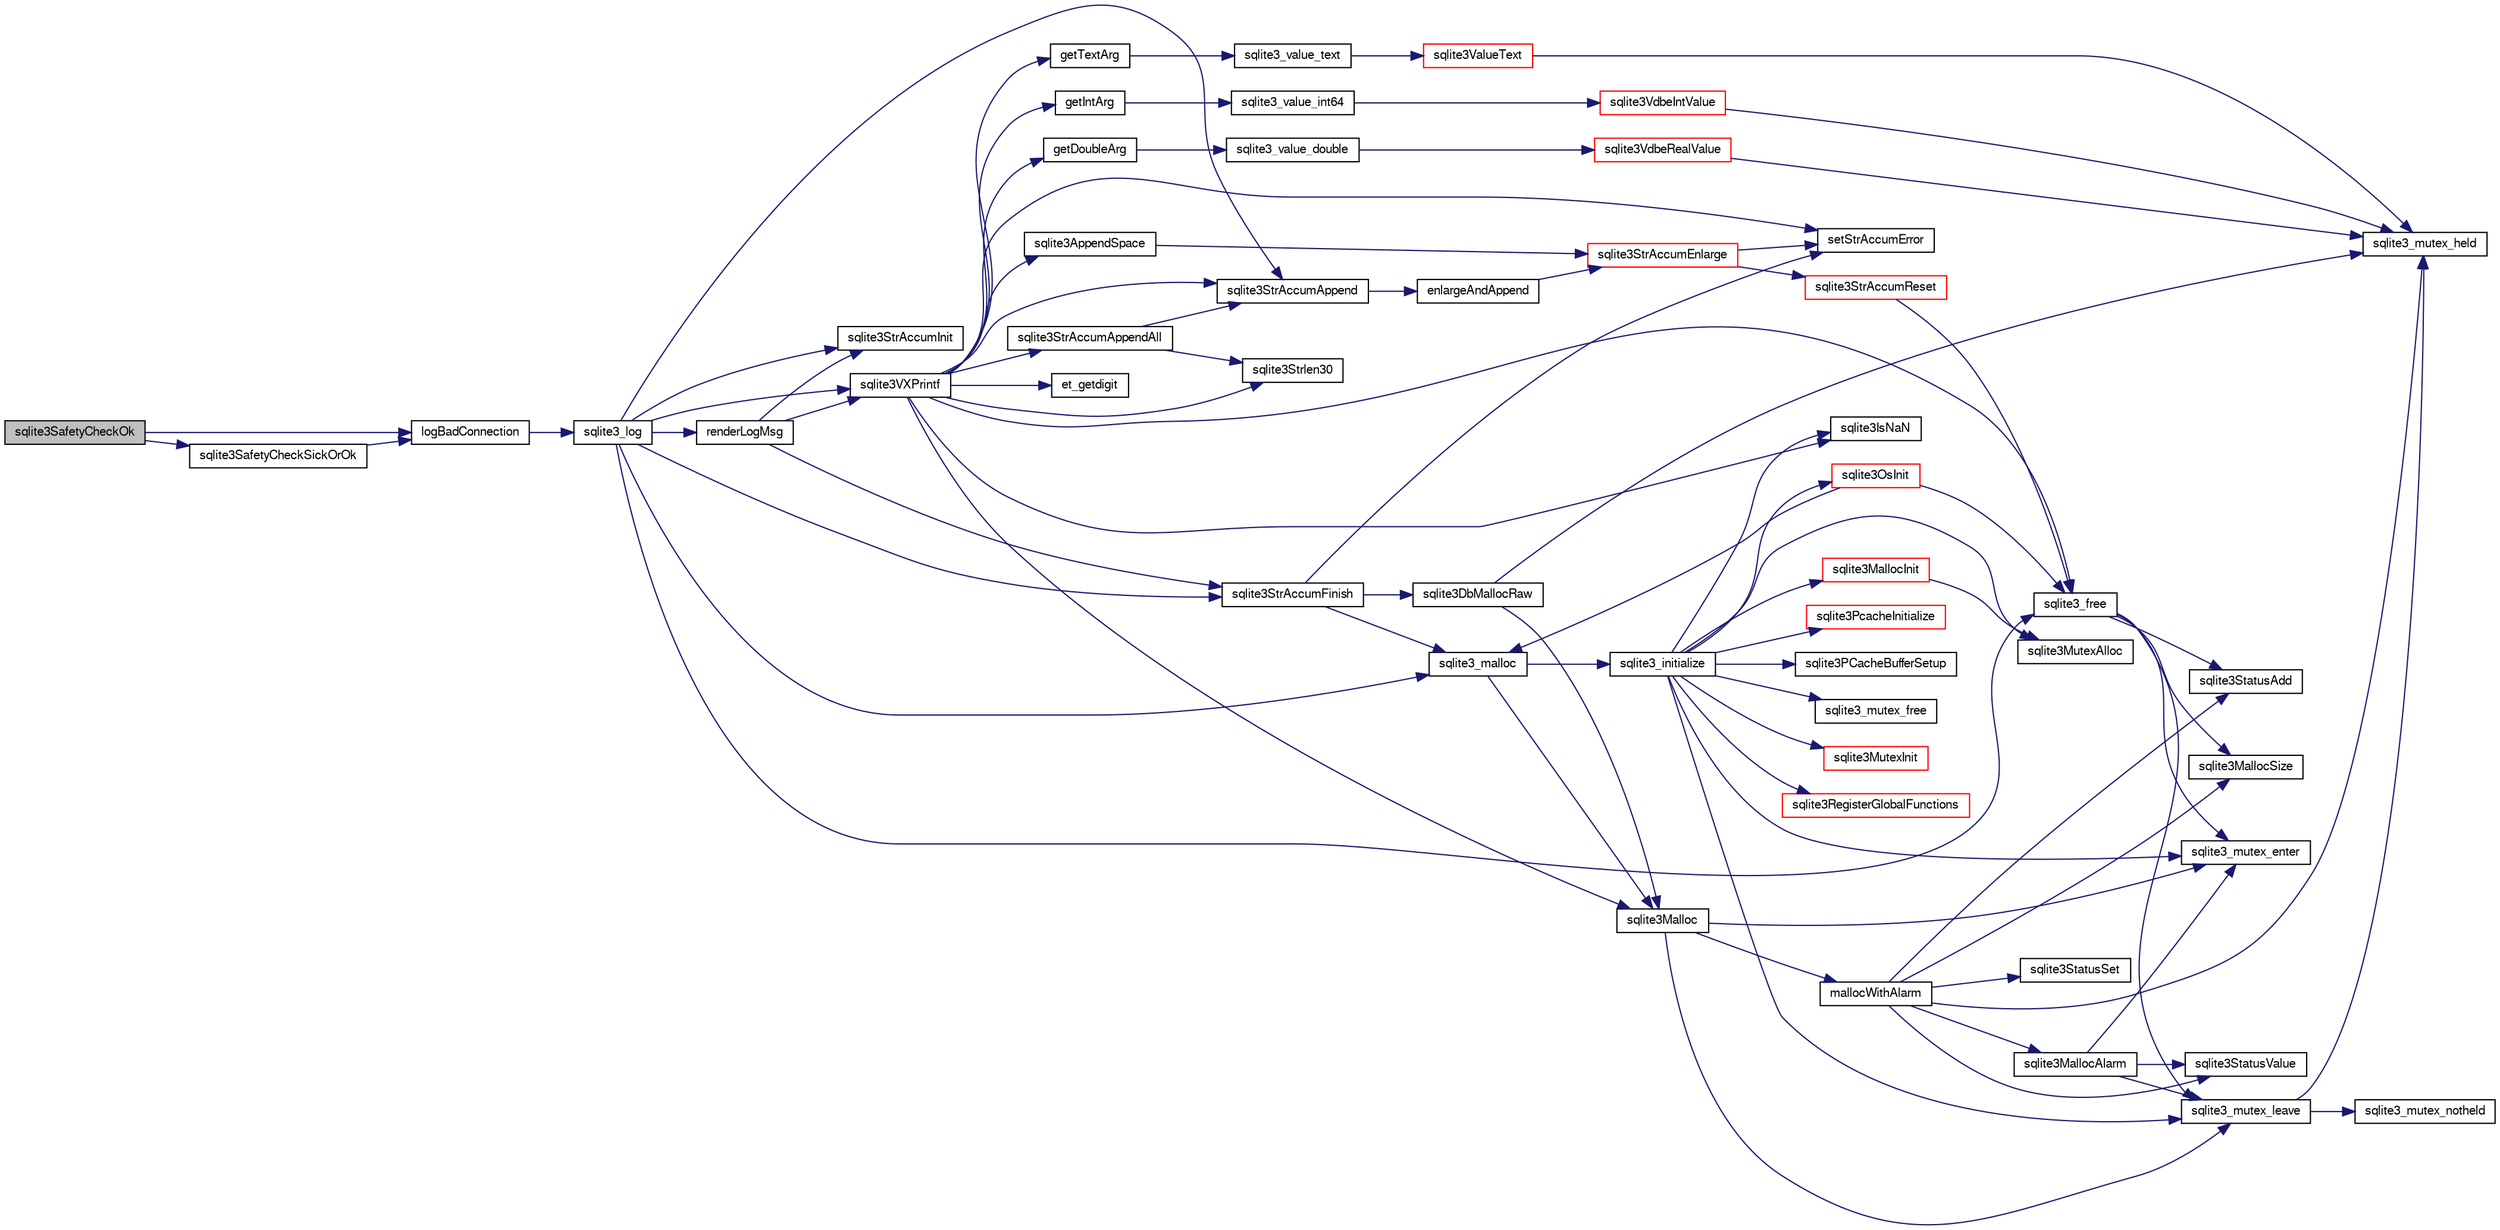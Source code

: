 digraph "sqlite3SafetyCheckOk"
{
  edge [fontname="FreeSans",fontsize="10",labelfontname="FreeSans",labelfontsize="10"];
  node [fontname="FreeSans",fontsize="10",shape=record];
  rankdir="LR";
  Node689468 [label="sqlite3SafetyCheckOk",height=0.2,width=0.4,color="black", fillcolor="grey75", style="filled", fontcolor="black"];
  Node689468 -> Node689469 [color="midnightblue",fontsize="10",style="solid",fontname="FreeSans"];
  Node689469 [label="logBadConnection",height=0.2,width=0.4,color="black", fillcolor="white", style="filled",URL="$sqlite3_8c.html#a8aa249fac852b22bb1227e2bc2921f11"];
  Node689469 -> Node689470 [color="midnightblue",fontsize="10",style="solid",fontname="FreeSans"];
  Node689470 [label="sqlite3_log",height=0.2,width=0.4,color="black", fillcolor="white", style="filled",URL="$sqlite3_8c.html#a298c9699bf9c143662c6b1fec4b2dc3b"];
  Node689470 -> Node689471 [color="midnightblue",fontsize="10",style="solid",fontname="FreeSans"];
  Node689471 [label="renderLogMsg",height=0.2,width=0.4,color="black", fillcolor="white", style="filled",URL="$sqlite3_8c.html#a7a02b43ce0a27bb52085c7f446d115af"];
  Node689471 -> Node689472 [color="midnightblue",fontsize="10",style="solid",fontname="FreeSans"];
  Node689472 [label="sqlite3StrAccumInit",height=0.2,width=0.4,color="black", fillcolor="white", style="filled",URL="$sqlite3_8c.html#aabf95e113b9d54d519cd15a56215f560"];
  Node689471 -> Node689473 [color="midnightblue",fontsize="10",style="solid",fontname="FreeSans"];
  Node689473 [label="sqlite3VXPrintf",height=0.2,width=0.4,color="black", fillcolor="white", style="filled",URL="$sqlite3_8c.html#a63c25806c9bd4a2b76f9a0eb232c6bde"];
  Node689473 -> Node689474 [color="midnightblue",fontsize="10",style="solid",fontname="FreeSans"];
  Node689474 [label="sqlite3StrAccumAppend",height=0.2,width=0.4,color="black", fillcolor="white", style="filled",URL="$sqlite3_8c.html#a56664fa33def33c5a5245b623441d5e0"];
  Node689474 -> Node689475 [color="midnightblue",fontsize="10",style="solid",fontname="FreeSans"];
  Node689475 [label="enlargeAndAppend",height=0.2,width=0.4,color="black", fillcolor="white", style="filled",URL="$sqlite3_8c.html#a25b21e61dc0883d849890eaa8a18088a"];
  Node689475 -> Node689476 [color="midnightblue",fontsize="10",style="solid",fontname="FreeSans"];
  Node689476 [label="sqlite3StrAccumEnlarge",height=0.2,width=0.4,color="red", fillcolor="white", style="filled",URL="$sqlite3_8c.html#a38976500a97c69d65086eeccca82dd96"];
  Node689476 -> Node689477 [color="midnightblue",fontsize="10",style="solid",fontname="FreeSans"];
  Node689477 [label="setStrAccumError",height=0.2,width=0.4,color="black", fillcolor="white", style="filled",URL="$sqlite3_8c.html#a3dc479a1fc8ba1ab8edfe51f8a0b102c"];
  Node689476 -> Node689478 [color="midnightblue",fontsize="10",style="solid",fontname="FreeSans"];
  Node689478 [label="sqlite3StrAccumReset",height=0.2,width=0.4,color="red", fillcolor="white", style="filled",URL="$sqlite3_8c.html#ad7e70f4ec9d2fa3a63a371e2c7c555d8"];
  Node689478 -> Node689485 [color="midnightblue",fontsize="10",style="solid",fontname="FreeSans"];
  Node689485 [label="sqlite3_free",height=0.2,width=0.4,color="black", fillcolor="white", style="filled",URL="$sqlite3_8c.html#a6552349e36a8a691af5487999ab09519"];
  Node689485 -> Node689486 [color="midnightblue",fontsize="10",style="solid",fontname="FreeSans"];
  Node689486 [label="sqlite3_mutex_enter",height=0.2,width=0.4,color="black", fillcolor="white", style="filled",URL="$sqlite3_8c.html#a1c12cde690bd89f104de5cbad12a6bf5"];
  Node689485 -> Node689487 [color="midnightblue",fontsize="10",style="solid",fontname="FreeSans"];
  Node689487 [label="sqlite3StatusAdd",height=0.2,width=0.4,color="black", fillcolor="white", style="filled",URL="$sqlite3_8c.html#afa029f93586aeab4cc85360905dae9cd"];
  Node689485 -> Node689483 [color="midnightblue",fontsize="10",style="solid",fontname="FreeSans"];
  Node689483 [label="sqlite3MallocSize",height=0.2,width=0.4,color="black", fillcolor="white", style="filled",URL="$sqlite3_8c.html#acf5d2a5f35270bafb050bd2def576955"];
  Node689485 -> Node689488 [color="midnightblue",fontsize="10",style="solid",fontname="FreeSans"];
  Node689488 [label="sqlite3_mutex_leave",height=0.2,width=0.4,color="black", fillcolor="white", style="filled",URL="$sqlite3_8c.html#a5838d235601dbd3c1fa993555c6bcc93"];
  Node689488 -> Node689480 [color="midnightblue",fontsize="10",style="solid",fontname="FreeSans"];
  Node689480 [label="sqlite3_mutex_held",height=0.2,width=0.4,color="black", fillcolor="white", style="filled",URL="$sqlite3_8c.html#acf77da68932b6bc163c5e68547ecc3e7"];
  Node689488 -> Node689489 [color="midnightblue",fontsize="10",style="solid",fontname="FreeSans"];
  Node689489 [label="sqlite3_mutex_notheld",height=0.2,width=0.4,color="black", fillcolor="white", style="filled",URL="$sqlite3_8c.html#a83967c837c1c000d3b5adcfaa688f5dc"];
  Node689473 -> Node689746 [color="midnightblue",fontsize="10",style="solid",fontname="FreeSans"];
  Node689746 [label="getIntArg",height=0.2,width=0.4,color="black", fillcolor="white", style="filled",URL="$sqlite3_8c.html#abff258963dbd9205fb299851a64c67be"];
  Node689746 -> Node689630 [color="midnightblue",fontsize="10",style="solid",fontname="FreeSans"];
  Node689630 [label="sqlite3_value_int64",height=0.2,width=0.4,color="black", fillcolor="white", style="filled",URL="$sqlite3_8c.html#ab38d8627f4750672e72712df0b709e0d"];
  Node689630 -> Node689618 [color="midnightblue",fontsize="10",style="solid",fontname="FreeSans"];
  Node689618 [label="sqlite3VdbeIntValue",height=0.2,width=0.4,color="red", fillcolor="white", style="filled",URL="$sqlite3_8c.html#a3dc28e3bfdbecf81633c3697a3aacd45"];
  Node689618 -> Node689480 [color="midnightblue",fontsize="10",style="solid",fontname="FreeSans"];
  Node689473 -> Node689492 [color="midnightblue",fontsize="10",style="solid",fontname="FreeSans"];
  Node689492 [label="sqlite3Malloc",height=0.2,width=0.4,color="black", fillcolor="white", style="filled",URL="$sqlite3_8c.html#a361a2eaa846b1885f123abe46f5d8b2b"];
  Node689492 -> Node689486 [color="midnightblue",fontsize="10",style="solid",fontname="FreeSans"];
  Node689492 -> Node689493 [color="midnightblue",fontsize="10",style="solid",fontname="FreeSans"];
  Node689493 [label="mallocWithAlarm",height=0.2,width=0.4,color="black", fillcolor="white", style="filled",URL="$sqlite3_8c.html#ab070d5cf8e48ec8a6a43cf025d48598b"];
  Node689493 -> Node689480 [color="midnightblue",fontsize="10",style="solid",fontname="FreeSans"];
  Node689493 -> Node689494 [color="midnightblue",fontsize="10",style="solid",fontname="FreeSans"];
  Node689494 [label="sqlite3StatusSet",height=0.2,width=0.4,color="black", fillcolor="white", style="filled",URL="$sqlite3_8c.html#afec7586c01fcb5ea17dc9d7725a589d9"];
  Node689493 -> Node689495 [color="midnightblue",fontsize="10",style="solid",fontname="FreeSans"];
  Node689495 [label="sqlite3StatusValue",height=0.2,width=0.4,color="black", fillcolor="white", style="filled",URL="$sqlite3_8c.html#a30b8ac296c6e200c1fa57708d52c6ef6"];
  Node689493 -> Node689496 [color="midnightblue",fontsize="10",style="solid",fontname="FreeSans"];
  Node689496 [label="sqlite3MallocAlarm",height=0.2,width=0.4,color="black", fillcolor="white", style="filled",URL="$sqlite3_8c.html#ada66988e8471d1198f3219c062377508"];
  Node689496 -> Node689495 [color="midnightblue",fontsize="10",style="solid",fontname="FreeSans"];
  Node689496 -> Node689488 [color="midnightblue",fontsize="10",style="solid",fontname="FreeSans"];
  Node689496 -> Node689486 [color="midnightblue",fontsize="10",style="solid",fontname="FreeSans"];
  Node689493 -> Node689483 [color="midnightblue",fontsize="10",style="solid",fontname="FreeSans"];
  Node689493 -> Node689487 [color="midnightblue",fontsize="10",style="solid",fontname="FreeSans"];
  Node689492 -> Node689488 [color="midnightblue",fontsize="10",style="solid",fontname="FreeSans"];
  Node689473 -> Node689477 [color="midnightblue",fontsize="10",style="solid",fontname="FreeSans"];
  Node689473 -> Node689747 [color="midnightblue",fontsize="10",style="solid",fontname="FreeSans"];
  Node689747 [label="getDoubleArg",height=0.2,width=0.4,color="black", fillcolor="white", style="filled",URL="$sqlite3_8c.html#a1cf25120072c85bd261983b24c12c3d9"];
  Node689747 -> Node689634 [color="midnightblue",fontsize="10",style="solid",fontname="FreeSans"];
  Node689634 [label="sqlite3_value_double",height=0.2,width=0.4,color="black", fillcolor="white", style="filled",URL="$sqlite3_8c.html#a3e50c1a2dd484a8b6911c9d163816b88"];
  Node689634 -> Node689635 [color="midnightblue",fontsize="10",style="solid",fontname="FreeSans"];
  Node689635 [label="sqlite3VdbeRealValue",height=0.2,width=0.4,color="red", fillcolor="white", style="filled",URL="$sqlite3_8c.html#a5bf943a4f9a5516911b3bc610e3d64e0"];
  Node689635 -> Node689480 [color="midnightblue",fontsize="10",style="solid",fontname="FreeSans"];
  Node689473 -> Node689639 [color="midnightblue",fontsize="10",style="solid",fontname="FreeSans"];
  Node689639 [label="sqlite3IsNaN",height=0.2,width=0.4,color="black", fillcolor="white", style="filled",URL="$sqlite3_8c.html#aed4d78203877c3486765ccbc7feebb50"];
  Node689473 -> Node689555 [color="midnightblue",fontsize="10",style="solid",fontname="FreeSans"];
  Node689555 [label="sqlite3Strlen30",height=0.2,width=0.4,color="black", fillcolor="white", style="filled",URL="$sqlite3_8c.html#a3dcd80ba41f1a308193dee74857b62a7"];
  Node689473 -> Node689748 [color="midnightblue",fontsize="10",style="solid",fontname="FreeSans"];
  Node689748 [label="et_getdigit",height=0.2,width=0.4,color="black", fillcolor="white", style="filled",URL="$sqlite3_8c.html#a40c5a308749ad07cc2397a53e081bff0"];
  Node689473 -> Node689749 [color="midnightblue",fontsize="10",style="solid",fontname="FreeSans"];
  Node689749 [label="getTextArg",height=0.2,width=0.4,color="black", fillcolor="white", style="filled",URL="$sqlite3_8c.html#afbb41850423ef20071cefaab0431e04d"];
  Node689749 -> Node689561 [color="midnightblue",fontsize="10",style="solid",fontname="FreeSans"];
  Node689561 [label="sqlite3_value_text",height=0.2,width=0.4,color="black", fillcolor="white", style="filled",URL="$sqlite3_8c.html#aef2ace3239e6dd59c74110faa70f8171"];
  Node689561 -> Node689562 [color="midnightblue",fontsize="10",style="solid",fontname="FreeSans"];
  Node689562 [label="sqlite3ValueText",height=0.2,width=0.4,color="red", fillcolor="white", style="filled",URL="$sqlite3_8c.html#ad567a94e52d1adf81f4857fdba00a59b"];
  Node689562 -> Node689480 [color="midnightblue",fontsize="10",style="solid",fontname="FreeSans"];
  Node689473 -> Node689750 [color="midnightblue",fontsize="10",style="solid",fontname="FreeSans"];
  Node689750 [label="sqlite3StrAccumAppendAll",height=0.2,width=0.4,color="black", fillcolor="white", style="filled",URL="$sqlite3_8c.html#acaf8f3e4f99a3c3a4a77e9c987547289"];
  Node689750 -> Node689474 [color="midnightblue",fontsize="10",style="solid",fontname="FreeSans"];
  Node689750 -> Node689555 [color="midnightblue",fontsize="10",style="solid",fontname="FreeSans"];
  Node689473 -> Node689751 [color="midnightblue",fontsize="10",style="solid",fontname="FreeSans"];
  Node689751 [label="sqlite3AppendSpace",height=0.2,width=0.4,color="black", fillcolor="white", style="filled",URL="$sqlite3_8c.html#aefd38a5afc0020d4a93855c3ee7c63a8"];
  Node689751 -> Node689476 [color="midnightblue",fontsize="10",style="solid",fontname="FreeSans"];
  Node689473 -> Node689485 [color="midnightblue",fontsize="10",style="solid",fontname="FreeSans"];
  Node689471 -> Node689582 [color="midnightblue",fontsize="10",style="solid",fontname="FreeSans"];
  Node689582 [label="sqlite3StrAccumFinish",height=0.2,width=0.4,color="black", fillcolor="white", style="filled",URL="$sqlite3_8c.html#adb7f26b10ac1b847db6f000ef4c2e2ba"];
  Node689582 -> Node689491 [color="midnightblue",fontsize="10",style="solid",fontname="FreeSans"];
  Node689491 [label="sqlite3DbMallocRaw",height=0.2,width=0.4,color="black", fillcolor="white", style="filled",URL="$sqlite3_8c.html#abbe8be0cf7175e11ddc3e2218fad924e"];
  Node689491 -> Node689480 [color="midnightblue",fontsize="10",style="solid",fontname="FreeSans"];
  Node689491 -> Node689492 [color="midnightblue",fontsize="10",style="solid",fontname="FreeSans"];
  Node689582 -> Node689557 [color="midnightblue",fontsize="10",style="solid",fontname="FreeSans"];
  Node689557 [label="sqlite3_malloc",height=0.2,width=0.4,color="black", fillcolor="white", style="filled",URL="$sqlite3_8c.html#ac79dba55fc32b6a840cf5a9769bce7cd"];
  Node689557 -> Node689498 [color="midnightblue",fontsize="10",style="solid",fontname="FreeSans"];
  Node689498 [label="sqlite3_initialize",height=0.2,width=0.4,color="black", fillcolor="white", style="filled",URL="$sqlite3_8c.html#ab0c0ee2d5d4cf8b28e9572296a8861df"];
  Node689498 -> Node689499 [color="midnightblue",fontsize="10",style="solid",fontname="FreeSans"];
  Node689499 [label="sqlite3MutexInit",height=0.2,width=0.4,color="red", fillcolor="white", style="filled",URL="$sqlite3_8c.html#a7906afcdd1cdb3d0007eb932398a1158"];
  Node689498 -> Node689517 [color="midnightblue",fontsize="10",style="solid",fontname="FreeSans"];
  Node689517 [label="sqlite3MutexAlloc",height=0.2,width=0.4,color="black", fillcolor="white", style="filled",URL="$sqlite3_8c.html#a0e3f432ee581f6876b590e7ad7e84e19"];
  Node689498 -> Node689486 [color="midnightblue",fontsize="10",style="solid",fontname="FreeSans"];
  Node689498 -> Node689518 [color="midnightblue",fontsize="10",style="solid",fontname="FreeSans"];
  Node689518 [label="sqlite3MallocInit",height=0.2,width=0.4,color="red", fillcolor="white", style="filled",URL="$sqlite3_8c.html#a9e06f9e7cad0d83ce80ab493c9533552"];
  Node689518 -> Node689517 [color="midnightblue",fontsize="10",style="solid",fontname="FreeSans"];
  Node689498 -> Node689488 [color="midnightblue",fontsize="10",style="solid",fontname="FreeSans"];
  Node689498 -> Node689558 [color="midnightblue",fontsize="10",style="solid",fontname="FreeSans"];
  Node689558 [label="sqlite3RegisterGlobalFunctions",height=0.2,width=0.4,color="red", fillcolor="white", style="filled",URL="$sqlite3_8c.html#a9f75bd111010f29e1b8d74344473c4ec"];
  Node689498 -> Node689739 [color="midnightblue",fontsize="10",style="solid",fontname="FreeSans"];
  Node689739 [label="sqlite3PcacheInitialize",height=0.2,width=0.4,color="red", fillcolor="white", style="filled",URL="$sqlite3_8c.html#a2902c61ddc88bea002c4d69fe4052b1f"];
  Node689498 -> Node689740 [color="midnightblue",fontsize="10",style="solid",fontname="FreeSans"];
  Node689740 [label="sqlite3OsInit",height=0.2,width=0.4,color="red", fillcolor="white", style="filled",URL="$sqlite3_8c.html#afeaa886fe1ca086a30fd278b1d069762"];
  Node689740 -> Node689557 [color="midnightblue",fontsize="10",style="solid",fontname="FreeSans"];
  Node689740 -> Node689485 [color="midnightblue",fontsize="10",style="solid",fontname="FreeSans"];
  Node689498 -> Node689744 [color="midnightblue",fontsize="10",style="solid",fontname="FreeSans"];
  Node689744 [label="sqlite3PCacheBufferSetup",height=0.2,width=0.4,color="black", fillcolor="white", style="filled",URL="$sqlite3_8c.html#ad18a1eebefdfbc4254f473f7b0101937"];
  Node689498 -> Node689745 [color="midnightblue",fontsize="10",style="solid",fontname="FreeSans"];
  Node689745 [label="sqlite3_mutex_free",height=0.2,width=0.4,color="black", fillcolor="white", style="filled",URL="$sqlite3_8c.html#a2db2e72e08f6873afa9c61b0ec726fec"];
  Node689498 -> Node689639 [color="midnightblue",fontsize="10",style="solid",fontname="FreeSans"];
  Node689557 -> Node689492 [color="midnightblue",fontsize="10",style="solid",fontname="FreeSans"];
  Node689582 -> Node689477 [color="midnightblue",fontsize="10",style="solid",fontname="FreeSans"];
  Node689470 -> Node689472 [color="midnightblue",fontsize="10",style="solid",fontname="FreeSans"];
  Node689470 -> Node689473 [color="midnightblue",fontsize="10",style="solid",fontname="FreeSans"];
  Node689470 -> Node689582 [color="midnightblue",fontsize="10",style="solid",fontname="FreeSans"];
  Node689470 -> Node689557 [color="midnightblue",fontsize="10",style="solid",fontname="FreeSans"];
  Node689470 -> Node689485 [color="midnightblue",fontsize="10",style="solid",fontname="FreeSans"];
  Node689470 -> Node689474 [color="midnightblue",fontsize="10",style="solid",fontname="FreeSans"];
  Node689468 -> Node689752 [color="midnightblue",fontsize="10",style="solid",fontname="FreeSans"];
  Node689752 [label="sqlite3SafetyCheckSickOrOk",height=0.2,width=0.4,color="black", fillcolor="white", style="filled",URL="$sqlite3_8c.html#ac1fff729aec147d9825a4930042a626b"];
  Node689752 -> Node689469 [color="midnightblue",fontsize="10",style="solid",fontname="FreeSans"];
}
